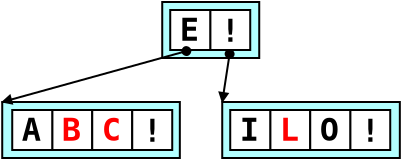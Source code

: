 <?xml version="1.0"?>
<dia:diagram xmlns:dia="http://www.lysator.liu.se/~alla/dia/">
  <dia:layer name="Background" visible="true">
    <dia:group>
      <dia:group>
        <dia:object type="Standard - Box" version="0" id="O0">
          <dia:attribute name="obj_pos">
            <dia:point val="10.607,2.05"/>
          </dia:attribute>
          <dia:attribute name="obj_bb">
            <dia:rectangle val="10.557,2;15.506,4.9"/>
          </dia:attribute>
          <dia:attribute name="elem_corner">
            <dia:point val="10.607,2.05"/>
          </dia:attribute>
          <dia:attribute name="elem_width">
            <dia:real val="4.85"/>
          </dia:attribute>
          <dia:attribute name="elem_height">
            <dia:real val="2.8"/>
          </dia:attribute>
          <dia:attribute name="inner_color">
            <dia:color val="#b2ffff"/>
          </dia:attribute>
          <dia:attribute name="show_background">
            <dia:boolean val="true"/>
          </dia:attribute>
        </dia:object>
        <dia:group>
          <dia:object type="Standard - Box" version="0" id="O1">
            <dia:attribute name="obj_pos">
              <dia:point val="13.007,2.45"/>
            </dia:attribute>
            <dia:attribute name="obj_bb">
              <dia:rectangle val="12.957,2.4;15.057,4.5"/>
            </dia:attribute>
            <dia:attribute name="elem_corner">
              <dia:point val="13.007,2.45"/>
            </dia:attribute>
            <dia:attribute name="elem_width">
              <dia:real val="2"/>
            </dia:attribute>
            <dia:attribute name="elem_height">
              <dia:real val="2"/>
            </dia:attribute>
            <dia:attribute name="show_background">
              <dia:boolean val="true"/>
            </dia:attribute>
          </dia:object>
          <dia:object type="Standard - Text" version="0" id="O2">
            <dia:attribute name="obj_pos">
              <dia:point val="14.013,4.04"/>
            </dia:attribute>
            <dia:attribute name="obj_bb">
              <dia:rectangle val="13.257,2.549;14.719,4.549"/>
            </dia:attribute>
            <dia:attribute name="text">
              <dia:composite type="text">
                <dia:attribute name="string">
                  <dia:string>#!#</dia:string>
                </dia:attribute>
                <dia:attribute name="font">
                  <dia:font name="Courier-Bold"/>
                </dia:attribute>
                <dia:attribute name="height">
                  <dia:real val="2"/>
                </dia:attribute>
                <dia:attribute name="pos">
                  <dia:point val="14.013,4.04"/>
                </dia:attribute>
                <dia:attribute name="color">
                  <dia:color val="#000000"/>
                </dia:attribute>
                <dia:attribute name="alignment">
                  <dia:enum val="1"/>
                </dia:attribute>
              </dia:composite>
            </dia:attribute>
          </dia:object>
        </dia:group>
        <dia:group>
          <dia:object type="Standard - Box" version="0" id="O3">
            <dia:attribute name="obj_pos">
              <dia:point val="11.007,2.45"/>
            </dia:attribute>
            <dia:attribute name="obj_bb">
              <dia:rectangle val="10.957,2.4;13.057,4.5"/>
            </dia:attribute>
            <dia:attribute name="elem_corner">
              <dia:point val="11.007,2.45"/>
            </dia:attribute>
            <dia:attribute name="elem_width">
              <dia:real val="2"/>
            </dia:attribute>
            <dia:attribute name="elem_height">
              <dia:real val="2"/>
            </dia:attribute>
            <dia:attribute name="show_background">
              <dia:boolean val="true"/>
            </dia:attribute>
          </dia:object>
          <dia:object type="Standard - Text" version="0" id="O4">
            <dia:attribute name="obj_pos">
              <dia:point val="11.963,3.987"/>
            </dia:attribute>
            <dia:attribute name="obj_bb">
              <dia:rectangle val="11.207,2.495;12.669,4.495"/>
            </dia:attribute>
            <dia:attribute name="text">
              <dia:composite type="text">
                <dia:attribute name="string">
                  <dia:string>#E#</dia:string>
                </dia:attribute>
                <dia:attribute name="font">
                  <dia:font name="Courier-Bold"/>
                </dia:attribute>
                <dia:attribute name="height">
                  <dia:real val="2"/>
                </dia:attribute>
                <dia:attribute name="pos">
                  <dia:point val="11.963,3.987"/>
                </dia:attribute>
                <dia:attribute name="color">
                  <dia:color val="#000000"/>
                </dia:attribute>
                <dia:attribute name="alignment">
                  <dia:enum val="1"/>
                </dia:attribute>
              </dia:composite>
            </dia:attribute>
          </dia:object>
        </dia:group>
      </dia:group>
      <dia:group>
        <dia:object type="Standard - Box" version="0" id="O5">
          <dia:attribute name="obj_pos">
            <dia:point val="13.607,7.05"/>
          </dia:attribute>
          <dia:attribute name="obj_bb">
            <dia:rectangle val="13.557,7;22.537,9.9"/>
          </dia:attribute>
          <dia:attribute name="elem_corner">
            <dia:point val="13.607,7.05"/>
          </dia:attribute>
          <dia:attribute name="elem_width">
            <dia:real val="8.88"/>
          </dia:attribute>
          <dia:attribute name="elem_height">
            <dia:real val="2.8"/>
          </dia:attribute>
          <dia:attribute name="inner_color">
            <dia:color val="#b2ffff"/>
          </dia:attribute>
          <dia:attribute name="show_background">
            <dia:boolean val="true"/>
          </dia:attribute>
        </dia:object>
        <dia:group>
          <dia:object type="Standard - Box" version="0" id="O6">
            <dia:attribute name="obj_pos">
              <dia:point val="16.007,7.45"/>
            </dia:attribute>
            <dia:attribute name="obj_bb">
              <dia:rectangle val="15.957,7.4;18.057,9.5"/>
            </dia:attribute>
            <dia:attribute name="elem_corner">
              <dia:point val="16.007,7.45"/>
            </dia:attribute>
            <dia:attribute name="elem_width">
              <dia:real val="2"/>
            </dia:attribute>
            <dia:attribute name="elem_height">
              <dia:real val="2"/>
            </dia:attribute>
            <dia:attribute name="show_background">
              <dia:boolean val="true"/>
            </dia:attribute>
          </dia:object>
          <dia:object type="Standard - Text" version="0" id="O7">
            <dia:attribute name="obj_pos">
              <dia:point val="16.963,8.987"/>
            </dia:attribute>
            <dia:attribute name="obj_bb">
              <dia:rectangle val="16.207,7.495;17.669,9.495"/>
            </dia:attribute>
            <dia:attribute name="text">
              <dia:composite type="text">
                <dia:attribute name="string">
                  <dia:string>#L#</dia:string>
                </dia:attribute>
                <dia:attribute name="font">
                  <dia:font name="Courier-Bold"/>
                </dia:attribute>
                <dia:attribute name="height">
                  <dia:real val="2"/>
                </dia:attribute>
                <dia:attribute name="pos">
                  <dia:point val="16.963,8.987"/>
                </dia:attribute>
                <dia:attribute name="color">
                  <dia:color val="#ff0000"/>
                </dia:attribute>
                <dia:attribute name="alignment">
                  <dia:enum val="1"/>
                </dia:attribute>
              </dia:composite>
            </dia:attribute>
          </dia:object>
        </dia:group>
        <dia:group>
          <dia:object type="Standard - Box" version="0" id="O8">
            <dia:attribute name="obj_pos">
              <dia:point val="20.007,7.45"/>
            </dia:attribute>
            <dia:attribute name="obj_bb">
              <dia:rectangle val="19.957,7.4;22.057,9.5"/>
            </dia:attribute>
            <dia:attribute name="elem_corner">
              <dia:point val="20.007,7.45"/>
            </dia:attribute>
            <dia:attribute name="elem_width">
              <dia:real val="2"/>
            </dia:attribute>
            <dia:attribute name="elem_height">
              <dia:real val="2"/>
            </dia:attribute>
            <dia:attribute name="show_background">
              <dia:boolean val="true"/>
            </dia:attribute>
          </dia:object>
          <dia:object type="Standard - Text" version="0" id="O9">
            <dia:attribute name="obj_pos">
              <dia:point val="21.013,9.04"/>
            </dia:attribute>
            <dia:attribute name="obj_bb">
              <dia:rectangle val="20.257,7.549;21.719,9.549"/>
            </dia:attribute>
            <dia:attribute name="text">
              <dia:composite type="text">
                <dia:attribute name="string">
                  <dia:string>#!#</dia:string>
                </dia:attribute>
                <dia:attribute name="font">
                  <dia:font name="Courier-Bold"/>
                </dia:attribute>
                <dia:attribute name="height">
                  <dia:real val="2"/>
                </dia:attribute>
                <dia:attribute name="pos">
                  <dia:point val="21.013,9.04"/>
                </dia:attribute>
                <dia:attribute name="color">
                  <dia:color val="#000000"/>
                </dia:attribute>
                <dia:attribute name="alignment">
                  <dia:enum val="1"/>
                </dia:attribute>
              </dia:composite>
            </dia:attribute>
          </dia:object>
        </dia:group>
        <dia:group>
          <dia:object type="Standard - Box" version="0" id="O10">
            <dia:attribute name="obj_pos">
              <dia:point val="18.007,7.45"/>
            </dia:attribute>
            <dia:attribute name="obj_bb">
              <dia:rectangle val="17.957,7.4;20.057,9.5"/>
            </dia:attribute>
            <dia:attribute name="elem_corner">
              <dia:point val="18.007,7.45"/>
            </dia:attribute>
            <dia:attribute name="elem_width">
              <dia:real val="2"/>
            </dia:attribute>
            <dia:attribute name="elem_height">
              <dia:real val="2"/>
            </dia:attribute>
            <dia:attribute name="show_background">
              <dia:boolean val="true"/>
            </dia:attribute>
          </dia:object>
          <dia:object type="Standard - Text" version="0" id="O11">
            <dia:attribute name="obj_pos">
              <dia:point val="18.963,8.987"/>
            </dia:attribute>
            <dia:attribute name="obj_bb">
              <dia:rectangle val="18.207,7.495;19.669,9.495"/>
            </dia:attribute>
            <dia:attribute name="text">
              <dia:composite type="text">
                <dia:attribute name="string">
                  <dia:string>#O#</dia:string>
                </dia:attribute>
                <dia:attribute name="font">
                  <dia:font name="Courier-Bold"/>
                </dia:attribute>
                <dia:attribute name="height">
                  <dia:real val="2"/>
                </dia:attribute>
                <dia:attribute name="pos">
                  <dia:point val="18.963,8.987"/>
                </dia:attribute>
                <dia:attribute name="color">
                  <dia:color val="#000000"/>
                </dia:attribute>
                <dia:attribute name="alignment">
                  <dia:enum val="1"/>
                </dia:attribute>
              </dia:composite>
            </dia:attribute>
          </dia:object>
        </dia:group>
        <dia:group>
          <dia:object type="Standard - Box" version="0" id="O12">
            <dia:attribute name="obj_pos">
              <dia:point val="14.007,7.45"/>
            </dia:attribute>
            <dia:attribute name="obj_bb">
              <dia:rectangle val="13.957,7.4;16.057,9.5"/>
            </dia:attribute>
            <dia:attribute name="elem_corner">
              <dia:point val="14.007,7.45"/>
            </dia:attribute>
            <dia:attribute name="elem_width">
              <dia:real val="2"/>
            </dia:attribute>
            <dia:attribute name="elem_height">
              <dia:real val="2"/>
            </dia:attribute>
            <dia:attribute name="show_background">
              <dia:boolean val="true"/>
            </dia:attribute>
          </dia:object>
          <dia:object type="Standard - Text" version="0" id="O13">
            <dia:attribute name="obj_pos">
              <dia:point val="14.963,8.987"/>
            </dia:attribute>
            <dia:attribute name="obj_bb">
              <dia:rectangle val="14.207,7.495;15.669,9.495"/>
            </dia:attribute>
            <dia:attribute name="text">
              <dia:composite type="text">
                <dia:attribute name="string">
                  <dia:string>#I#</dia:string>
                </dia:attribute>
                <dia:attribute name="font">
                  <dia:font name="Courier-Bold"/>
                </dia:attribute>
                <dia:attribute name="height">
                  <dia:real val="2"/>
                </dia:attribute>
                <dia:attribute name="pos">
                  <dia:point val="14.963,8.987"/>
                </dia:attribute>
                <dia:attribute name="color">
                  <dia:color val="#000000"/>
                </dia:attribute>
                <dia:attribute name="alignment">
                  <dia:enum val="1"/>
                </dia:attribute>
              </dia:composite>
            </dia:attribute>
          </dia:object>
        </dia:group>
      </dia:group>
      <dia:group>
        <dia:object type="Standard - Box" version="0" id="O14">
          <dia:attribute name="obj_pos">
            <dia:point val="2.607,7.05"/>
          </dia:attribute>
          <dia:attribute name="obj_bb">
            <dia:rectangle val="2.557,7;11.537,9.9"/>
          </dia:attribute>
          <dia:attribute name="elem_corner">
            <dia:point val="2.607,7.05"/>
          </dia:attribute>
          <dia:attribute name="elem_width">
            <dia:real val="8.88"/>
          </dia:attribute>
          <dia:attribute name="elem_height">
            <dia:real val="2.8"/>
          </dia:attribute>
          <dia:attribute name="inner_color">
            <dia:color val="#b2ffff"/>
          </dia:attribute>
          <dia:attribute name="show_background">
            <dia:boolean val="true"/>
          </dia:attribute>
        </dia:object>
        <dia:group>
          <dia:object type="Standard - Box" version="0" id="O15">
            <dia:attribute name="obj_pos">
              <dia:point val="5.107,7.45"/>
            </dia:attribute>
            <dia:attribute name="obj_bb">
              <dia:rectangle val="5.057,7.4;7.157,9.5"/>
            </dia:attribute>
            <dia:attribute name="elem_corner">
              <dia:point val="5.107,7.45"/>
            </dia:attribute>
            <dia:attribute name="elem_width">
              <dia:real val="2"/>
            </dia:attribute>
            <dia:attribute name="elem_height">
              <dia:real val="2"/>
            </dia:attribute>
            <dia:attribute name="show_background">
              <dia:boolean val="true"/>
            </dia:attribute>
          </dia:object>
          <dia:object type="Standard - Text" version="0" id="O16">
            <dia:attribute name="obj_pos">
              <dia:point val="6.063,8.987"/>
            </dia:attribute>
            <dia:attribute name="obj_bb">
              <dia:rectangle val="5.307,7.495;6.769,9.495"/>
            </dia:attribute>
            <dia:attribute name="text">
              <dia:composite type="text">
                <dia:attribute name="string">
                  <dia:string>#B#</dia:string>
                </dia:attribute>
                <dia:attribute name="font">
                  <dia:font name="Courier-Bold"/>
                </dia:attribute>
                <dia:attribute name="height">
                  <dia:real val="2"/>
                </dia:attribute>
                <dia:attribute name="pos">
                  <dia:point val="6.063,8.987"/>
                </dia:attribute>
                <dia:attribute name="color">
                  <dia:color val="#ff0000"/>
                </dia:attribute>
                <dia:attribute name="alignment">
                  <dia:enum val="1"/>
                </dia:attribute>
              </dia:composite>
            </dia:attribute>
          </dia:object>
        </dia:group>
        <dia:group>
          <dia:object type="Standard - Box" version="0" id="O17">
            <dia:attribute name="obj_pos">
              <dia:point val="7.107,7.45"/>
            </dia:attribute>
            <dia:attribute name="obj_bb">
              <dia:rectangle val="7.057,7.4;9.157,9.5"/>
            </dia:attribute>
            <dia:attribute name="elem_corner">
              <dia:point val="7.107,7.45"/>
            </dia:attribute>
            <dia:attribute name="elem_width">
              <dia:real val="2"/>
            </dia:attribute>
            <dia:attribute name="elem_height">
              <dia:real val="2"/>
            </dia:attribute>
            <dia:attribute name="show_background">
              <dia:boolean val="true"/>
            </dia:attribute>
          </dia:object>
          <dia:object type="Standard - Text" version="0" id="O18">
            <dia:attribute name="obj_pos">
              <dia:point val="8.063,8.987"/>
            </dia:attribute>
            <dia:attribute name="obj_bb">
              <dia:rectangle val="7.307,7.495;8.769,9.495"/>
            </dia:attribute>
            <dia:attribute name="text">
              <dia:composite type="text">
                <dia:attribute name="string">
                  <dia:string>#C#</dia:string>
                </dia:attribute>
                <dia:attribute name="font">
                  <dia:font name="Courier-Bold"/>
                </dia:attribute>
                <dia:attribute name="height">
                  <dia:real val="2"/>
                </dia:attribute>
                <dia:attribute name="pos">
                  <dia:point val="8.063,8.987"/>
                </dia:attribute>
                <dia:attribute name="color">
                  <dia:color val="#ff0000"/>
                </dia:attribute>
                <dia:attribute name="alignment">
                  <dia:enum val="1"/>
                </dia:attribute>
              </dia:composite>
            </dia:attribute>
          </dia:object>
        </dia:group>
        <dia:group>
          <dia:object type="Standard - Box" version="0" id="O19">
            <dia:attribute name="obj_pos">
              <dia:point val="3.107,7.45"/>
            </dia:attribute>
            <dia:attribute name="obj_bb">
              <dia:rectangle val="3.057,7.4;5.157,9.5"/>
            </dia:attribute>
            <dia:attribute name="elem_corner">
              <dia:point val="3.107,7.45"/>
            </dia:attribute>
            <dia:attribute name="elem_width">
              <dia:real val="2"/>
            </dia:attribute>
            <dia:attribute name="elem_height">
              <dia:real val="2"/>
            </dia:attribute>
            <dia:attribute name="show_background">
              <dia:boolean val="true"/>
            </dia:attribute>
          </dia:object>
          <dia:object type="Standard - Text" version="0" id="O20">
            <dia:attribute name="obj_pos">
              <dia:point val="4.063,8.987"/>
            </dia:attribute>
            <dia:attribute name="obj_bb">
              <dia:rectangle val="3.307,7.495;4.769,9.495"/>
            </dia:attribute>
            <dia:attribute name="text">
              <dia:composite type="text">
                <dia:attribute name="string">
                  <dia:string>#A#</dia:string>
                </dia:attribute>
                <dia:attribute name="font">
                  <dia:font name="Courier-Bold"/>
                </dia:attribute>
                <dia:attribute name="height">
                  <dia:real val="2"/>
                </dia:attribute>
                <dia:attribute name="pos">
                  <dia:point val="4.063,8.987"/>
                </dia:attribute>
                <dia:attribute name="color">
                  <dia:color val="#000000"/>
                </dia:attribute>
                <dia:attribute name="alignment">
                  <dia:enum val="1"/>
                </dia:attribute>
              </dia:composite>
            </dia:attribute>
          </dia:object>
        </dia:group>
        <dia:group>
          <dia:object type="Standard - Box" version="0" id="O21">
            <dia:attribute name="obj_pos">
              <dia:point val="9.107,7.45"/>
            </dia:attribute>
            <dia:attribute name="obj_bb">
              <dia:rectangle val="9.057,7.4;11.157,9.5"/>
            </dia:attribute>
            <dia:attribute name="elem_corner">
              <dia:point val="9.107,7.45"/>
            </dia:attribute>
            <dia:attribute name="elem_width">
              <dia:real val="2"/>
            </dia:attribute>
            <dia:attribute name="elem_height">
              <dia:real val="2"/>
            </dia:attribute>
            <dia:attribute name="show_background">
              <dia:boolean val="true"/>
            </dia:attribute>
          </dia:object>
          <dia:object type="Standard - Text" version="0" id="O22">
            <dia:attribute name="obj_pos">
              <dia:point val="10.113,9.04"/>
            </dia:attribute>
            <dia:attribute name="obj_bb">
              <dia:rectangle val="9.357,7.549;10.819,9.549"/>
            </dia:attribute>
            <dia:attribute name="text">
              <dia:composite type="text">
                <dia:attribute name="string">
                  <dia:string>#!#</dia:string>
                </dia:attribute>
                <dia:attribute name="font">
                  <dia:font name="Courier-Bold"/>
                </dia:attribute>
                <dia:attribute name="height">
                  <dia:real val="2"/>
                </dia:attribute>
                <dia:attribute name="pos">
                  <dia:point val="10.113,9.04"/>
                </dia:attribute>
                <dia:attribute name="color">
                  <dia:color val="#000000"/>
                </dia:attribute>
                <dia:attribute name="alignment">
                  <dia:enum val="1"/>
                </dia:attribute>
              </dia:composite>
            </dia:attribute>
          </dia:object>
        </dia:group>
      </dia:group>
      <dia:object type="Standard - Line" version="0" id="O23">
        <dia:attribute name="obj_pos">
          <dia:point val="12.007,4.45"/>
        </dia:attribute>
        <dia:attribute name="obj_bb">
          <dia:rectangle val="2.5,4.064;12.113,7.436"/>
        </dia:attribute>
        <dia:attribute name="conn_endpoints">
          <dia:point val="12.007,4.45"/>
          <dia:point val="2.607,7.05"/>
        </dia:attribute>
        <dia:attribute name="numcp">
          <dia:int val="1"/>
        </dia:attribute>
        <dia:attribute name="start_arrow">
          <dia:enum val="8"/>
        </dia:attribute>
        <dia:attribute name="start_arrow_length">
          <dia:real val="0.4"/>
        </dia:attribute>
        <dia:attribute name="start_arrow_width">
          <dia:real val="0.4"/>
        </dia:attribute>
        <dia:attribute name="end_arrow">
          <dia:enum val="3"/>
        </dia:attribute>
        <dia:attribute name="end_arrow_length">
          <dia:real val="0.4"/>
        </dia:attribute>
        <dia:attribute name="end_arrow_width">
          <dia:real val="0.4"/>
        </dia:attribute>
      </dia:object>
      <dia:object type="Standard - Line" version="0" id="O24">
        <dia:attribute name="obj_pos">
          <dia:point val="14.007,4.45"/>
        </dia:attribute>
        <dia:attribute name="obj_bb">
          <dia:rectangle val="13.211,4.389;14.402,7.111"/>
        </dia:attribute>
        <dia:attribute name="conn_endpoints">
          <dia:point val="14.007,4.45"/>
          <dia:point val="13.607,7.05"/>
        </dia:attribute>
        <dia:attribute name="numcp">
          <dia:int val="1"/>
        </dia:attribute>
        <dia:attribute name="start_arrow">
          <dia:enum val="8"/>
        </dia:attribute>
        <dia:attribute name="start_arrow_length">
          <dia:real val="0.4"/>
        </dia:attribute>
        <dia:attribute name="start_arrow_width">
          <dia:real val="0.4"/>
        </dia:attribute>
        <dia:attribute name="end_arrow">
          <dia:enum val="3"/>
        </dia:attribute>
        <dia:attribute name="end_arrow_length">
          <dia:real val="0.4"/>
        </dia:attribute>
        <dia:attribute name="end_arrow_width">
          <dia:real val="0.4"/>
        </dia:attribute>
      </dia:object>
    </dia:group>
  </dia:layer>
</dia:diagram>
